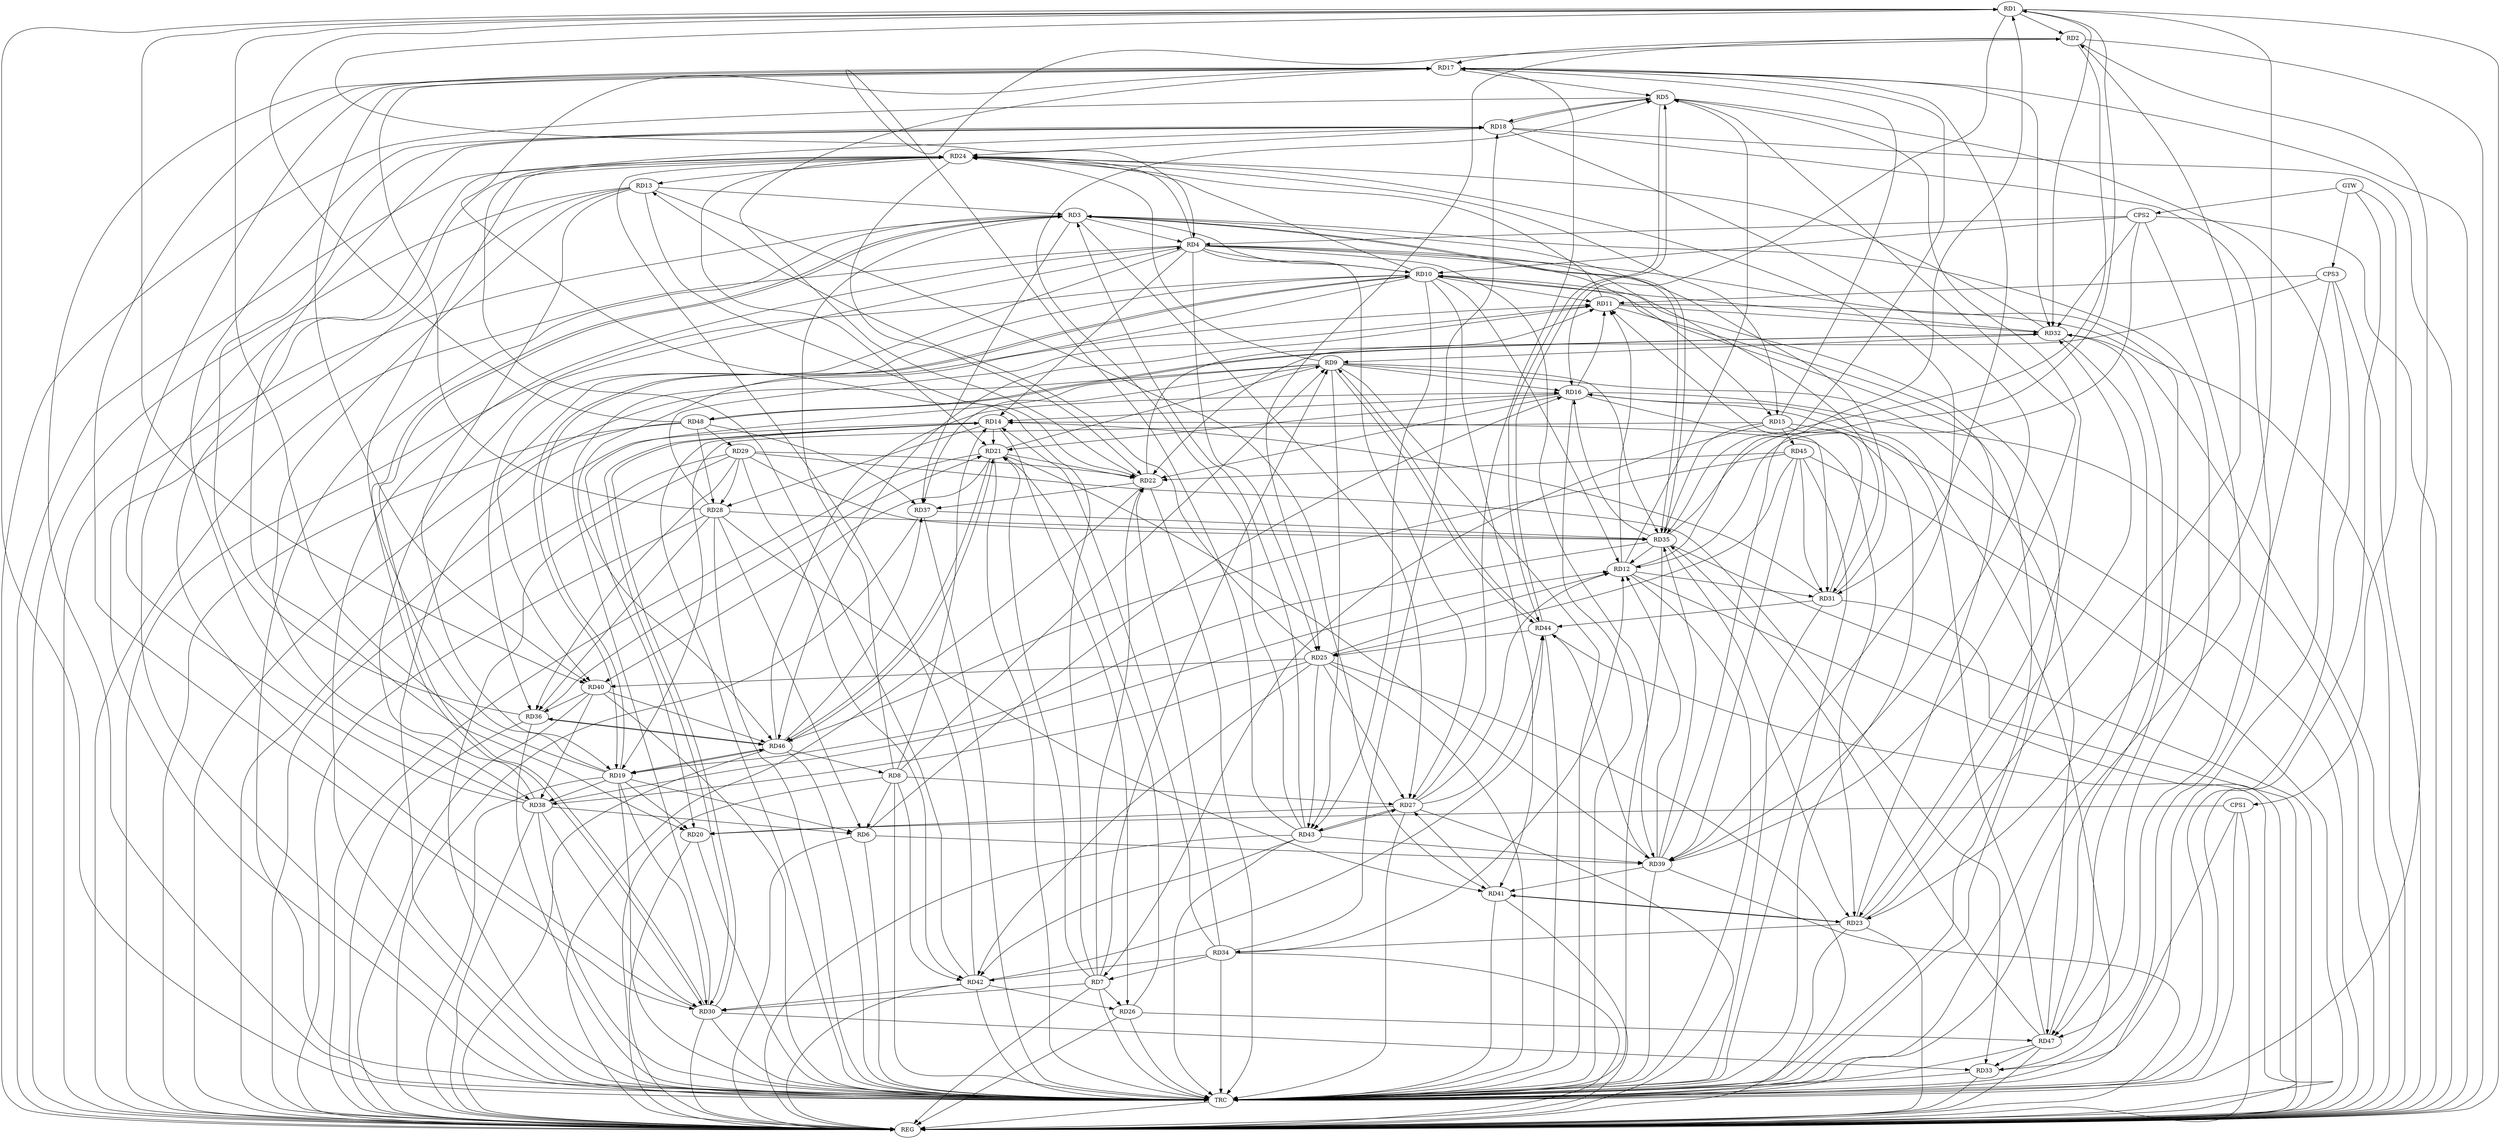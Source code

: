 strict digraph G {
  RD1 [ label="RD1" ];
  RD2 [ label="RD2" ];
  RD3 [ label="RD3" ];
  RD4 [ label="RD4" ];
  RD5 [ label="RD5" ];
  RD6 [ label="RD6" ];
  RD7 [ label="RD7" ];
  RD8 [ label="RD8" ];
  RD9 [ label="RD9" ];
  RD10 [ label="RD10" ];
  RD11 [ label="RD11" ];
  RD12 [ label="RD12" ];
  RD13 [ label="RD13" ];
  RD14 [ label="RD14" ];
  RD15 [ label="RD15" ];
  RD16 [ label="RD16" ];
  RD17 [ label="RD17" ];
  RD18 [ label="RD18" ];
  RD19 [ label="RD19" ];
  RD20 [ label="RD20" ];
  RD21 [ label="RD21" ];
  RD22 [ label="RD22" ];
  RD23 [ label="RD23" ];
  RD24 [ label="RD24" ];
  RD25 [ label="RD25" ];
  RD26 [ label="RD26" ];
  RD27 [ label="RD27" ];
  RD28 [ label="RD28" ];
  RD29 [ label="RD29" ];
  RD30 [ label="RD30" ];
  RD31 [ label="RD31" ];
  RD32 [ label="RD32" ];
  RD33 [ label="RD33" ];
  RD34 [ label="RD34" ];
  RD35 [ label="RD35" ];
  RD36 [ label="RD36" ];
  RD37 [ label="RD37" ];
  RD38 [ label="RD38" ];
  RD39 [ label="RD39" ];
  RD40 [ label="RD40" ];
  RD41 [ label="RD41" ];
  RD42 [ label="RD42" ];
  RD43 [ label="RD43" ];
  RD44 [ label="RD44" ];
  RD45 [ label="RD45" ];
  RD46 [ label="RD46" ];
  RD47 [ label="RD47" ];
  RD48 [ label="RD48" ];
  CPS1 [ label="CPS1" ];
  CPS2 [ label="CPS2" ];
  CPS3 [ label="CPS3" ];
  GTW [ label="GTW" ];
  REG [ label="REG" ];
  TRC [ label="TRC" ];
  RD1 -> RD2;
  RD1 -> RD4;
  RD1 -> RD16;
  RD19 -> RD1;
  RD1 -> RD23;
  RD1 -> RD32;
  RD35 -> RD1;
  RD39 -> RD1;
  RD1 -> RD40;
  RD48 -> RD1;
  RD2 -> RD17;
  RD23 -> RD2;
  RD2 -> RD25;
  RD2 -> RD35;
  RD43 -> RD2;
  RD3 -> RD4;
  RD8 -> RD3;
  RD3 -> RD10;
  RD13 -> RD3;
  RD3 -> RD27;
  RD3 -> RD30;
  RD30 -> RD3;
  RD31 -> RD3;
  RD3 -> RD35;
  RD35 -> RD3;
  RD3 -> RD37;
  RD43 -> RD3;
  RD3 -> RD47;
  RD4 -> RD10;
  RD4 -> RD14;
  RD4 -> RD15;
  RD4 -> RD24;
  RD4 -> RD25;
  RD4 -> RD27;
  RD4 -> RD31;
  RD4 -> RD36;
  RD38 -> RD4;
  RD4 -> RD39;
  RD4 -> RD47;
  RD12 -> RD5;
  RD17 -> RD5;
  RD5 -> RD18;
  RD18 -> RD5;
  RD5 -> RD23;
  RD39 -> RD5;
  RD43 -> RD5;
  RD5 -> RD44;
  RD44 -> RD5;
  RD8 -> RD6;
  RD6 -> RD16;
  RD19 -> RD6;
  RD28 -> RD6;
  RD38 -> RD6;
  RD6 -> RD39;
  RD7 -> RD9;
  RD15 -> RD7;
  RD7 -> RD17;
  RD7 -> RD21;
  RD7 -> RD22;
  RD7 -> RD26;
  RD7 -> RD30;
  RD34 -> RD7;
  RD8 -> RD9;
  RD8 -> RD14;
  RD8 -> RD27;
  RD8 -> RD42;
  RD46 -> RD8;
  RD9 -> RD16;
  RD9 -> RD20;
  RD21 -> RD9;
  RD9 -> RD24;
  RD32 -> RD9;
  RD9 -> RD35;
  RD9 -> RD37;
  RD9 -> RD43;
  RD9 -> RD44;
  RD44 -> RD9;
  RD9 -> RD47;
  RD10 -> RD11;
  RD10 -> RD12;
  RD10 -> RD19;
  RD19 -> RD10;
  RD23 -> RD10;
  RD10 -> RD24;
  RD32 -> RD10;
  RD10 -> RD40;
  RD10 -> RD41;
  RD10 -> RD43;
  RD10 -> RD46;
  RD12 -> RD11;
  RD16 -> RD11;
  RD22 -> RD11;
  RD11 -> RD24;
  RD28 -> RD11;
  RD30 -> RD11;
  RD31 -> RD11;
  RD11 -> RD32;
  RD11 -> RD46;
  RD12 -> RD17;
  RD25 -> RD12;
  RD27 -> RD12;
  RD12 -> RD31;
  RD34 -> RD12;
  RD35 -> RD12;
  RD38 -> RD12;
  RD39 -> RD12;
  RD13 -> RD19;
  RD13 -> RD22;
  RD24 -> RD13;
  RD25 -> RD13;
  RD13 -> RD38;
  RD13 -> RD41;
  RD16 -> RD14;
  RD14 -> RD21;
  RD14 -> RD23;
  RD14 -> RD26;
  RD14 -> RD28;
  RD14 -> RD30;
  RD30 -> RD14;
  RD31 -> RD14;
  RD34 -> RD14;
  RD15 -> RD17;
  RD15 -> RD19;
  RD24 -> RD15;
  RD15 -> RD35;
  RD15 -> RD45;
  RD16 -> RD21;
  RD16 -> RD22;
  RD16 -> RD31;
  RD16 -> RD33;
  RD35 -> RD16;
  RD46 -> RD16;
  RD47 -> RD16;
  RD22 -> RD17;
  RD27 -> RD17;
  RD28 -> RD17;
  RD17 -> RD30;
  RD17 -> RD31;
  RD17 -> RD32;
  RD38 -> RD17;
  RD17 -> RD40;
  RD18 -> RD20;
  RD18 -> RD24;
  RD34 -> RD18;
  RD36 -> RD18;
  RD38 -> RD18;
  RD18 -> RD39;
  RD42 -> RD18;
  RD19 -> RD20;
  RD19 -> RD24;
  RD19 -> RD30;
  RD35 -> RD19;
  RD19 -> RD38;
  RD19 -> RD46;
  RD46 -> RD19;
  RD27 -> RD20;
  RD21 -> RD22;
  RD24 -> RD21;
  RD26 -> RD21;
  RD36 -> RD21;
  RD21 -> RD39;
  RD21 -> RD40;
  RD21 -> RD46;
  RD46 -> RD21;
  RD24 -> RD22;
  RD29 -> RD22;
  RD34 -> RD22;
  RD22 -> RD37;
  RD45 -> RD22;
  RD23 -> RD32;
  RD23 -> RD34;
  RD35 -> RD23;
  RD23 -> RD41;
  RD41 -> RD23;
  RD30 -> RD24;
  RD32 -> RD24;
  RD24 -> RD39;
  RD42 -> RD24;
  RD25 -> RD27;
  RD25 -> RD38;
  RD25 -> RD40;
  RD25 -> RD42;
  RD25 -> RD43;
  RD44 -> RD25;
  RD45 -> RD25;
  RD42 -> RD26;
  RD26 -> RD47;
  RD41 -> RD27;
  RD27 -> RD43;
  RD43 -> RD27;
  RD27 -> RD44;
  RD29 -> RD28;
  RD28 -> RD35;
  RD28 -> RD36;
  RD28 -> RD41;
  RD48 -> RD28;
  RD29 -> RD33;
  RD29 -> RD35;
  RD29 -> RD36;
  RD29 -> RD42;
  RD48 -> RD29;
  RD30 -> RD33;
  RD38 -> RD30;
  RD42 -> RD30;
  RD31 -> RD44;
  RD45 -> RD31;
  RD47 -> RD32;
  RD32 -> RD48;
  RD48 -> RD32;
  RD47 -> RD33;
  RD34 -> RD42;
  RD37 -> RD35;
  RD39 -> RD35;
  RD47 -> RD35;
  RD40 -> RD36;
  RD36 -> RD46;
  RD46 -> RD36;
  RD46 -> RD37;
  RD48 -> RD37;
  RD40 -> RD38;
  RD39 -> RD41;
  RD43 -> RD39;
  RD39 -> RD44;
  RD45 -> RD39;
  RD40 -> RD46;
  RD43 -> RD42;
  RD42 -> RD44;
  RD45 -> RD46;
  CPS1 -> RD20;
  CPS1 -> RD33;
  CPS2 -> RD12;
  CPS2 -> RD4;
  CPS2 -> RD10;
  CPS2 -> RD32;
  CPS3 -> RD22;
  CPS3 -> RD47;
  CPS3 -> RD11;
  GTW -> CPS1;
  GTW -> CPS2;
  GTW -> CPS3;
  RD1 -> REG;
  RD2 -> REG;
  RD3 -> REG;
  RD4 -> REG;
  RD5 -> REG;
  RD6 -> REG;
  RD7 -> REG;
  RD8 -> REG;
  RD9 -> REG;
  RD10 -> REG;
  RD11 -> REG;
  RD12 -> REG;
  RD13 -> REG;
  RD14 -> REG;
  RD15 -> REG;
  RD16 -> REG;
  RD17 -> REG;
  RD18 -> REG;
  RD19 -> REG;
  RD20 -> REG;
  RD21 -> REG;
  RD22 -> REG;
  RD23 -> REG;
  RD24 -> REG;
  RD25 -> REG;
  RD26 -> REG;
  RD27 -> REG;
  RD28 -> REG;
  RD29 -> REG;
  RD30 -> REG;
  RD31 -> REG;
  RD32 -> REG;
  RD33 -> REG;
  RD34 -> REG;
  RD35 -> REG;
  RD36 -> REG;
  RD37 -> REG;
  RD38 -> REG;
  RD39 -> REG;
  RD40 -> REG;
  RD41 -> REG;
  RD42 -> REG;
  RD43 -> REG;
  RD44 -> REG;
  RD45 -> REG;
  RD46 -> REG;
  RD47 -> REG;
  RD48 -> REG;
  CPS1 -> REG;
  CPS2 -> REG;
  CPS3 -> REG;
  RD1 -> TRC;
  RD2 -> TRC;
  RD3 -> TRC;
  RD4 -> TRC;
  RD5 -> TRC;
  RD6 -> TRC;
  RD7 -> TRC;
  RD8 -> TRC;
  RD9 -> TRC;
  RD10 -> TRC;
  RD11 -> TRC;
  RD12 -> TRC;
  RD13 -> TRC;
  RD14 -> TRC;
  RD15 -> TRC;
  RD16 -> TRC;
  RD17 -> TRC;
  RD18 -> TRC;
  RD19 -> TRC;
  RD20 -> TRC;
  RD21 -> TRC;
  RD22 -> TRC;
  RD23 -> TRC;
  RD24 -> TRC;
  RD25 -> TRC;
  RD26 -> TRC;
  RD27 -> TRC;
  RD28 -> TRC;
  RD29 -> TRC;
  RD30 -> TRC;
  RD31 -> TRC;
  RD32 -> TRC;
  RD33 -> TRC;
  RD34 -> TRC;
  RD35 -> TRC;
  RD36 -> TRC;
  RD37 -> TRC;
  RD38 -> TRC;
  RD39 -> TRC;
  RD40 -> TRC;
  RD41 -> TRC;
  RD42 -> TRC;
  RD43 -> TRC;
  RD44 -> TRC;
  RD45 -> TRC;
  RD46 -> TRC;
  RD47 -> TRC;
  RD48 -> TRC;
  CPS1 -> TRC;
  CPS2 -> TRC;
  CPS3 -> TRC;
  GTW -> TRC;
  TRC -> REG;
}
